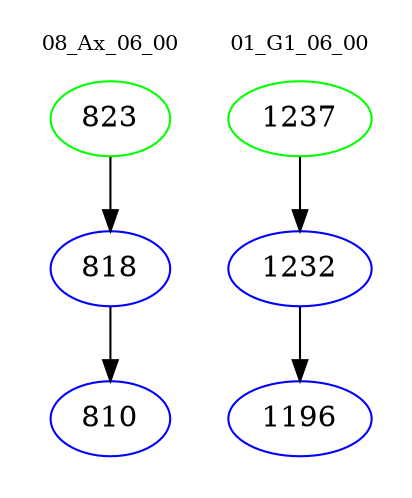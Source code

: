 digraph{
subgraph cluster_0 {
color = white
label = "08_Ax_06_00";
fontsize=10;
T0_823 [label="823", color="green"]
T0_823 -> T0_818 [color="black"]
T0_818 [label="818", color="blue"]
T0_818 -> T0_810 [color="black"]
T0_810 [label="810", color="blue"]
}
subgraph cluster_1 {
color = white
label = "01_G1_06_00";
fontsize=10;
T1_1237 [label="1237", color="green"]
T1_1237 -> T1_1232 [color="black"]
T1_1232 [label="1232", color="blue"]
T1_1232 -> T1_1196 [color="black"]
T1_1196 [label="1196", color="blue"]
}
}
